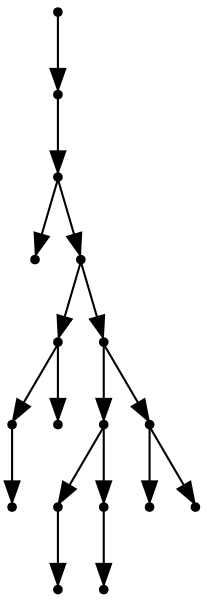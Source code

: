 digraph {
  17 [shape=point];
  16 [shape=point];
  15 [shape=point];
  0 [shape=point];
  14 [shape=point];
  4 [shape=point];
  2 [shape=point];
  1 [shape=point];
  3 [shape=point];
  13 [shape=point];
  9 [shape=point];
  6 [shape=point];
  5 [shape=point];
  8 [shape=point];
  7 [shape=point];
  12 [shape=point];
  10 [shape=point];
  11 [shape=point];
17 -> 16;
16 -> 15;
15 -> 0;
15 -> 14;
14 -> 4;
4 -> 2;
2 -> 1;
4 -> 3;
14 -> 13;
13 -> 9;
9 -> 6;
6 -> 5;
9 -> 8;
8 -> 7;
13 -> 12;
12 -> 10;
12 -> 11;
}
